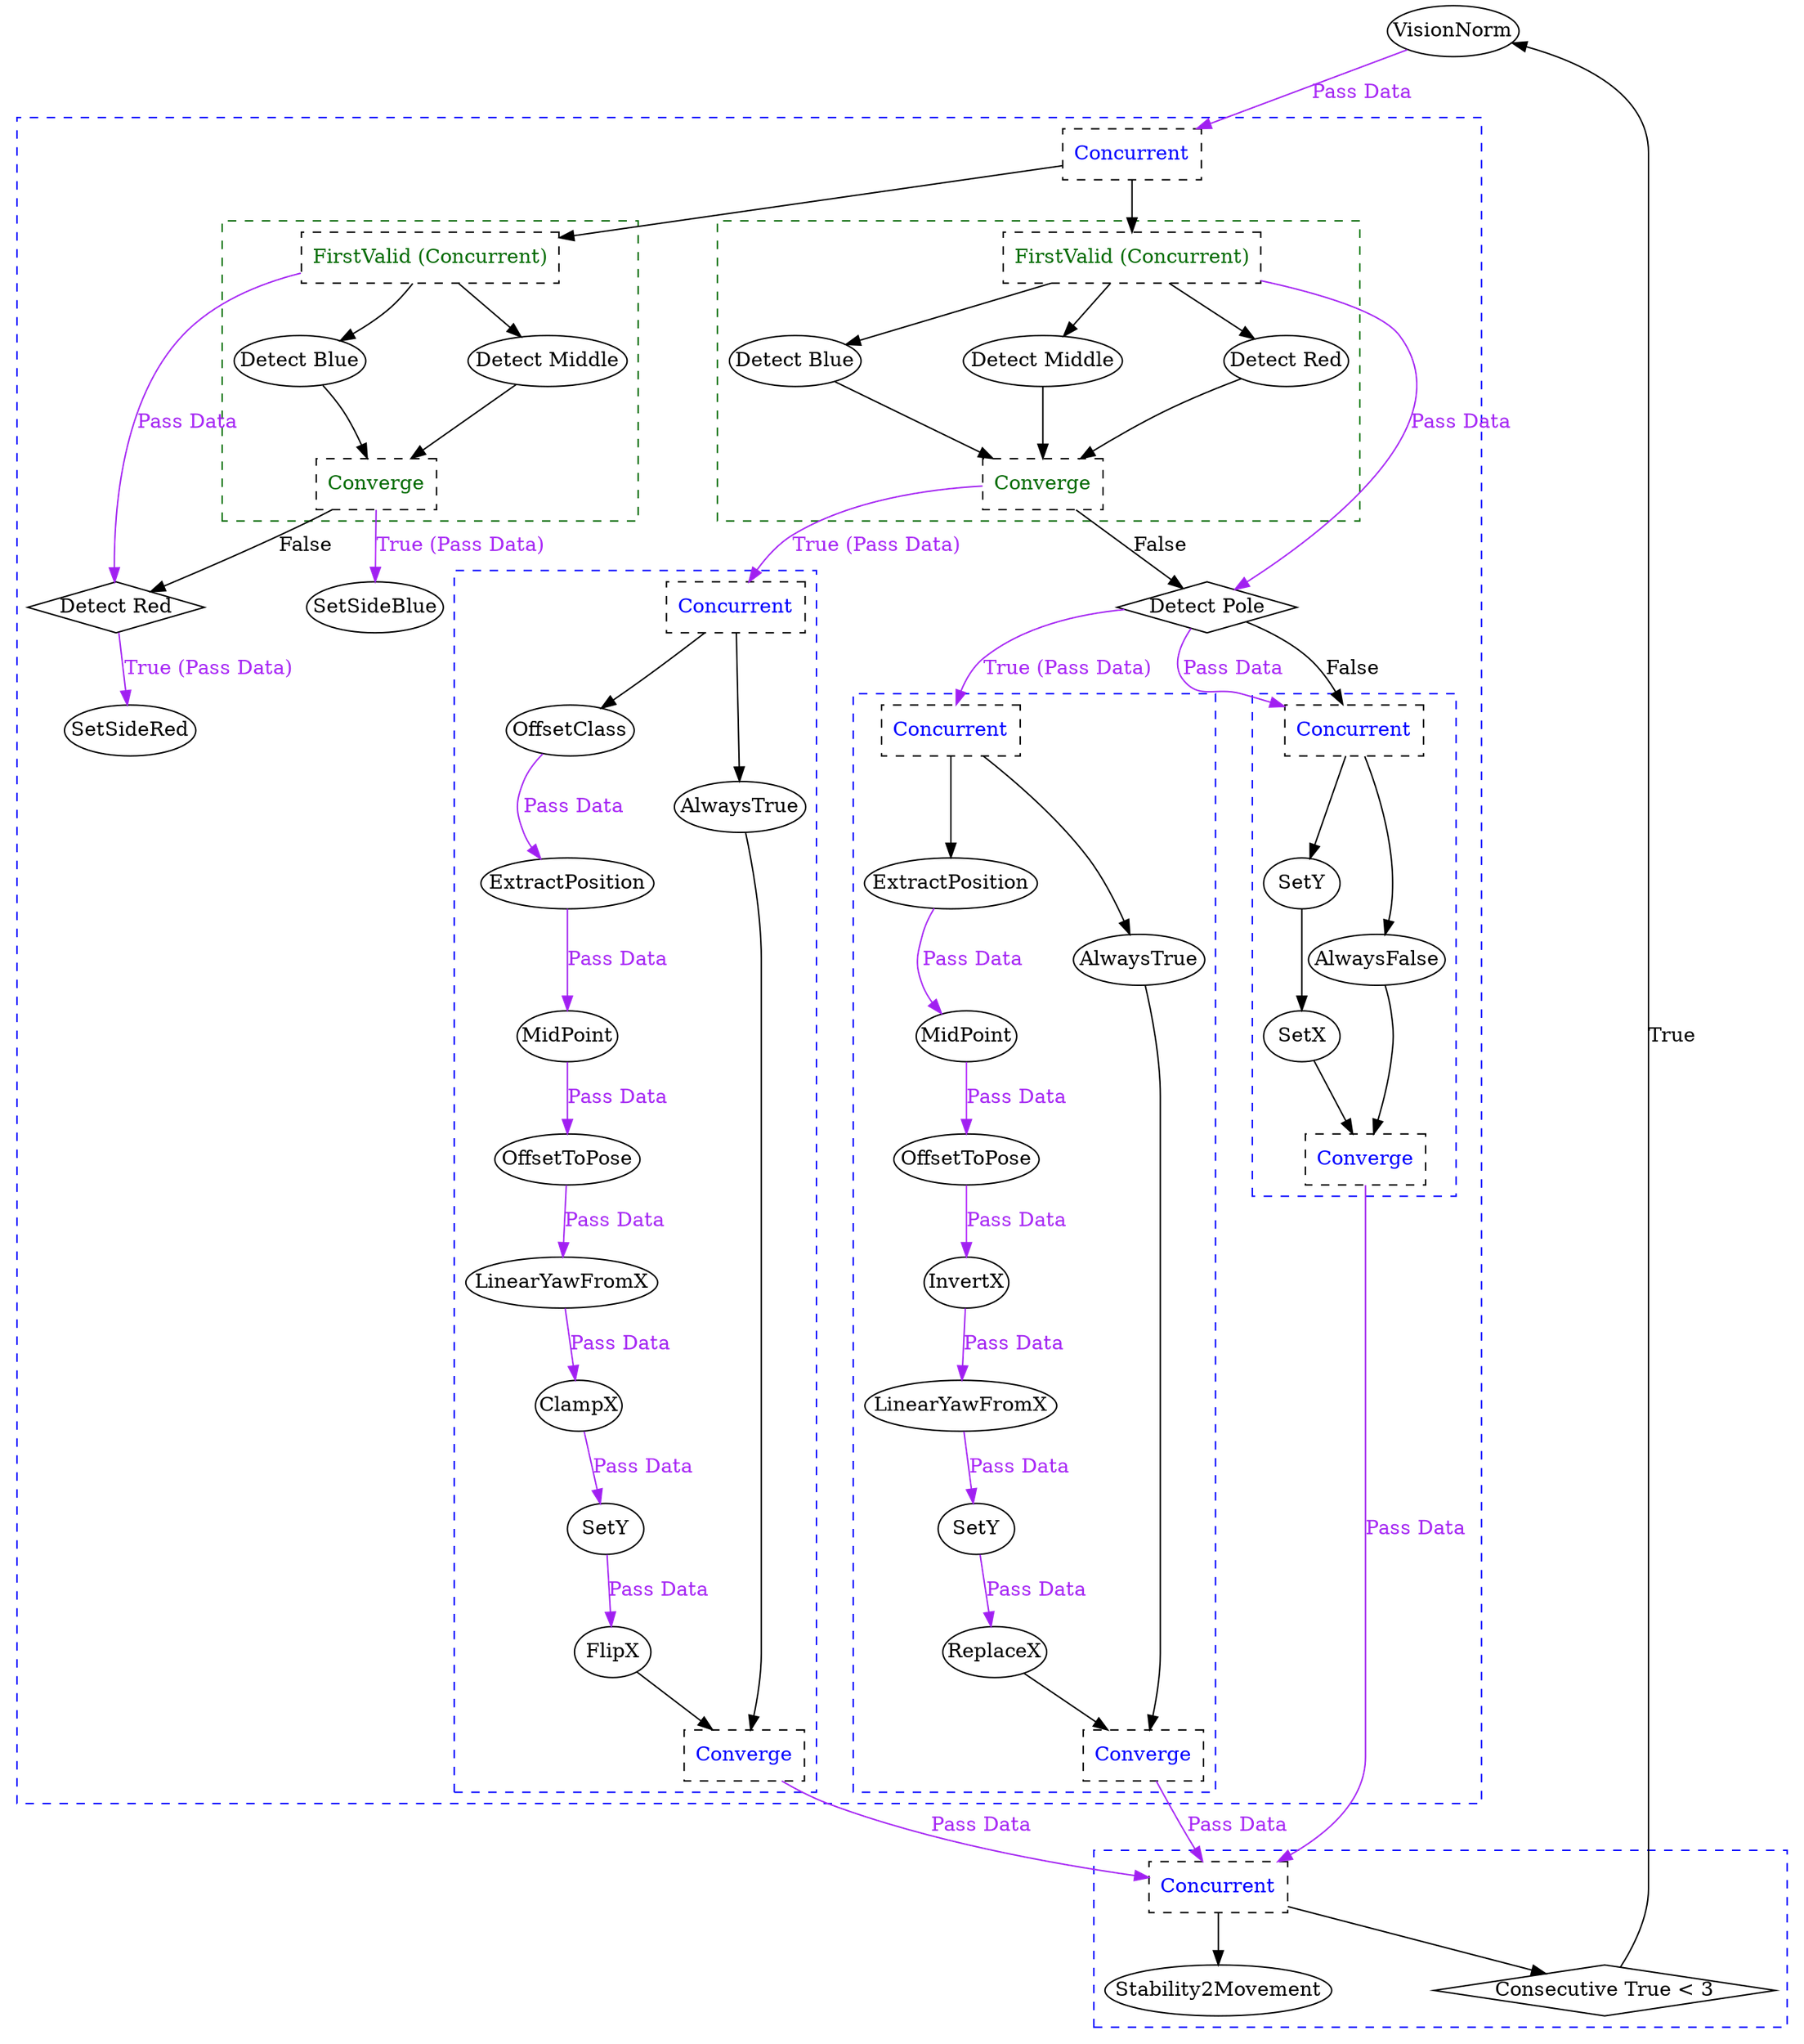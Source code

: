 digraph G {
	splines = true;
	nodesep = 1.0;
	bgcolor = "none"
	"505c808b-de47-47b7-b8ea-79cfd59600a4" [shape = diamond];
	subgraph "cluster_ce4cbfc8-f58f-441b-a793-30d6802208ca" {
		style = dashed;
		color = blue;
		"b911e328-f503-425f-8012-5cf59b187708" [shape = diamond];
		"c28d8f4b-6ac5-47f9-b753-0c4747574f15" [shape = diamond];
		"1fa74e35-16a6-4a77-847a-4d6ce20eb19d" [shape = diamond];
		"a38300b4-99f3-457a-9deb-0ac35eeacedb" [shape = diamond];
		subgraph "cluster_61067c75-3c9e-4716-9d5c-3603bb0e23a9" {
			style = dashed;
			color = darkgreen;
			"33db183a-3135-427a-aeab-7f747cd92684" -> "5debca5a-ed16-4ccd-8280-099bed9ddfd4";
			"33db183a-3135-427a-aeab-7f747cd92684" -> "3d47d45a-4afb-4aa4-9b5e-52f0d4569036";
			"5debca5a-ed16-4ccd-8280-099bed9ddfd4" -> "c28d8f4b-6ac5-47f9-b753-0c4747574f15";
			"3d47d45a-4afb-4aa4-9b5e-52f0d4569036" -> "c28d8f4b-6ac5-47f9-b753-0c4747574f15";
			"33db183a-3135-427a-aeab-7f747cd92684" [label = "FirstValid (Concurrent)", shape = box, fontcolor = darkgreen, style = dashed];
			"5debca5a-ed16-4ccd-8280-099bed9ddfd4" [label = "Detect Blue", margin = 0];
			"3d47d45a-4afb-4aa4-9b5e-52f0d4569036" [label = "Detect Middle", margin = 0];
			"c28d8f4b-6ac5-47f9-b753-0c4747574f15" [label = "Converge", shape = box, fontcolor = darkgreen, style = dashed];
		}
		
		subgraph "cluster_b9d7266b-7543-46b4-a015-fccb1db27c25" {
			style = dashed;
			color = blue;
			"bae0dc38-50a6-485c-a8aa-55a103bb5b08" -> "905ed1fd-84d1-4ab6-a3a5-30ce70c31ed2" [color = purple, fontcolor = purple, label = "Pass Data"];
			"a167365f-f2ab-486f-a119-27beee6c9257" -> "bae0dc38-50a6-485c-a8aa-55a103bb5b08" [color = purple, fontcolor = purple, label = "Pass Data"];
			"8fc88d44-62f6-4047-933f-c41dceb4dfe7" -> "a167365f-f2ab-486f-a119-27beee6c9257" [color = purple, fontcolor = purple, label = "Pass Data"];
			"c4b5d1ef-39f6-42e6-b7ad-7519e26c88d7" -> "8fc88d44-62f6-4047-933f-c41dceb4dfe7" [color = purple, fontcolor = purple, label = "Pass Data"];
			"1f6b1b81-7695-47e4-8a68-217af08db858" -> "c4b5d1ef-39f6-42e6-b7ad-7519e26c88d7" [color = purple, fontcolor = purple, label = "Pass Data"];
			"866e5675-d683-4625-84e0-7267c0990293" -> "1f6b1b81-7695-47e4-8a68-217af08db858" [color = purple, fontcolor = purple, label = "Pass Data"];
			"bd3eee54-6b6b-4f03-abb6-62c60c9b520a" -> "866e5675-d683-4625-84e0-7267c0990293" [color = purple, fontcolor = purple, label = "Pass Data"];
			"c2e553cd-4432-4a19-9c6d-4d078a7d5eab" -> "bd3eee54-6b6b-4f03-abb6-62c60c9b520a";
			"c2e553cd-4432-4a19-9c6d-4d078a7d5eab" -> "4c5131d0-5d7a-4c98-8a46-b13a65e9dac2";
			"905ed1fd-84d1-4ab6-a3a5-30ce70c31ed2" -> "0a35e5db-b700-4218-b530-290d40f2789d";
			"4c5131d0-5d7a-4c98-8a46-b13a65e9dac2" -> "0a35e5db-b700-4218-b530-290d40f2789d";
			"c2e553cd-4432-4a19-9c6d-4d078a7d5eab" [label = "Concurrent", shape = box, fontcolor = blue, style = dashed];
			"bd3eee54-6b6b-4f03-abb6-62c60c9b520a" [label = "OffsetClass", margin = 0];
			"866e5675-d683-4625-84e0-7267c0990293" [label = "ExtractPosition", margin = 0];
			"1f6b1b81-7695-47e4-8a68-217af08db858" [label = "MidPoint", margin = 0];
			"c4b5d1ef-39f6-42e6-b7ad-7519e26c88d7" [label = "OffsetToPose", margin = 0];
			"8fc88d44-62f6-4047-933f-c41dceb4dfe7" [label = "LinearYawFromX", margin = 0];
			"a167365f-f2ab-486f-a119-27beee6c9257" [label = "ClampX", margin = 0];
			"bae0dc38-50a6-485c-a8aa-55a103bb5b08" [label = "SetY", margin = 0];
			"905ed1fd-84d1-4ab6-a3a5-30ce70c31ed2" [label = "FlipX", margin = 0];
			"4c5131d0-5d7a-4c98-8a46-b13a65e9dac2" [label = "AlwaysTrue", margin = 0];
			"0a35e5db-b700-4218-b530-290d40f2789d" [label = "Converge", shape = box, fontcolor = blue, style = dashed];
		}
		
		subgraph "cluster_11c267c5-8773-4d46-9314-0f1ef282d0f7" {
			style = dashed;
			color = blue;
			"c1fba5a4-58ba-4adf-affc-4dd6c5f41c27" -> "a225cfcc-ec5f-4732-96c0-efbd5f3bb719" [color = purple, fontcolor = purple, label = "Pass Data"];
			"293cc6d3-7911-4538-9f95-b177b8c43ca4" -> "c1fba5a4-58ba-4adf-affc-4dd6c5f41c27" [color = purple, fontcolor = purple, label = "Pass Data"];
			"3b1c979e-7693-4ce7-a337-167eff9bd15b" -> "293cc6d3-7911-4538-9f95-b177b8c43ca4" [color = purple, fontcolor = purple, label = "Pass Data"];
			"223949ad-cd72-4d40-a5a4-98cec167625e" -> "3b1c979e-7693-4ce7-a337-167eff9bd15b" [color = purple, fontcolor = purple, label = "Pass Data"];
			"f3543b97-cab7-4ef9-ad51-db0dcb664611" -> "223949ad-cd72-4d40-a5a4-98cec167625e" [color = purple, fontcolor = purple, label = "Pass Data"];
			"a04495a4-21bc-4826-8470-a28176dce62f" -> "f3543b97-cab7-4ef9-ad51-db0dcb664611" [color = purple, fontcolor = purple, label = "Pass Data"];
			"f1216ff9-a51e-44d6-96d9-41fc156fc3bc" -> "a04495a4-21bc-4826-8470-a28176dce62f";
			"f1216ff9-a51e-44d6-96d9-41fc156fc3bc" -> "c39cec3c-bc61-4501-9db5-b82320380eef";
			"a225cfcc-ec5f-4732-96c0-efbd5f3bb719" -> "1f6c242d-4202-447f-9d52-6f0749abbcb4";
			"c39cec3c-bc61-4501-9db5-b82320380eef" -> "1f6c242d-4202-447f-9d52-6f0749abbcb4";
			"f1216ff9-a51e-44d6-96d9-41fc156fc3bc" [label = "Concurrent", shape = box, fontcolor = blue, style = dashed];
			"a04495a4-21bc-4826-8470-a28176dce62f" [label = "ExtractPosition", margin = 0];
			"f3543b97-cab7-4ef9-ad51-db0dcb664611" [label = "MidPoint", margin = 0];
			"223949ad-cd72-4d40-a5a4-98cec167625e" [label = "OffsetToPose", margin = 0];
			"3b1c979e-7693-4ce7-a337-167eff9bd15b" [label = "InvertX", margin = 0];
			"293cc6d3-7911-4538-9f95-b177b8c43ca4" [label = "LinearYawFromX", margin = 0];
			"c1fba5a4-58ba-4adf-affc-4dd6c5f41c27" [label = "SetY", margin = 0];
			"a225cfcc-ec5f-4732-96c0-efbd5f3bb719" [label = "ReplaceX", margin = 0];
			"c39cec3c-bc61-4501-9db5-b82320380eef" [label = "AlwaysTrue", margin = 0];
			"1f6c242d-4202-447f-9d52-6f0749abbcb4" [label = "Converge", shape = box, fontcolor = blue, style = dashed];
		}
		
		subgraph "cluster_d593ca10-ec46-432d-82ab-faac7a9a878c" {
			style = dashed;
			color = blue;
			"9a0b5dcc-1e98-4f80-81c2-3805e1f47267" -> "5ab36ef5-c697-464c-9486-913ace6e2901" ;
			"265e89f6-28c5-465f-927c-e1de78d36b25" -> "9a0b5dcc-1e98-4f80-81c2-3805e1f47267";
			"265e89f6-28c5-465f-927c-e1de78d36b25" -> "19af14cd-09f6-41d9-b2b0-59709f367bab";
			"5ab36ef5-c697-464c-9486-913ace6e2901" -> "bef7c1fd-698a-455a-a6e6-7a343fe5fac0";
			"19af14cd-09f6-41d9-b2b0-59709f367bab" -> "bef7c1fd-698a-455a-a6e6-7a343fe5fac0";
			"265e89f6-28c5-465f-927c-e1de78d36b25" [label = "Concurrent", shape = box, fontcolor = blue, style = dashed];
			"9a0b5dcc-1e98-4f80-81c2-3805e1f47267" [label = "SetY", margin = 0];
			"5ab36ef5-c697-464c-9486-913ace6e2901" [label = "SetX", margin = 0];
			"19af14cd-09f6-41d9-b2b0-59709f367bab" [label = "AlwaysFalse", margin = 0];
			"bef7c1fd-698a-455a-a6e6-7a343fe5fac0" [label = "Converge", shape = box, fontcolor = blue, style = dashed];
		}
		
		subgraph "cluster_32314942-a0fe-4fb5-92be-fabbbeb532b5" {
			style = dashed;
			color = darkgreen;
			"bec91bf4-dc75-4e88-810d-8bf12fffc091" -> "eb4e7be7-e0d7-40f9-87dd-d01fd849659b";
			"bec91bf4-dc75-4e88-810d-8bf12fffc091" -> "eb936045-2daf-4c4a-8147-0c1cd8c19745";
			"bec91bf4-dc75-4e88-810d-8bf12fffc091" -> "f12b3e10-0dd7-4b62-a79c-a4ca31c7910d";
			"eb4e7be7-e0d7-40f9-87dd-d01fd849659b" -> "a38300b4-99f3-457a-9deb-0ac35eeacedb";
			"eb936045-2daf-4c4a-8147-0c1cd8c19745" -> "a38300b4-99f3-457a-9deb-0ac35eeacedb";
			"f12b3e10-0dd7-4b62-a79c-a4ca31c7910d" -> "a38300b4-99f3-457a-9deb-0ac35eeacedb";
			"bec91bf4-dc75-4e88-810d-8bf12fffc091" [label = "FirstValid (Concurrent)", shape = box, fontcolor = darkgreen, style = dashed];
			"eb4e7be7-e0d7-40f9-87dd-d01fd849659b" [label = "Detect Blue", margin = 0];
			"eb936045-2daf-4c4a-8147-0c1cd8c19745" [label = "Detect Middle", margin = 0];
			"f12b3e10-0dd7-4b62-a79c-a4ca31c7910d" [label = "Detect Red", margin = 0];
			"a38300b4-99f3-457a-9deb-0ac35eeacedb" [label = "Converge", shape = box, fontcolor = darkgreen, style = dashed];
		}
		
		"b911e328-f503-425f-8012-5cf59b187708" -> "3b088c02-78cd-49f5-9d3d-925e74b56db0" [color = purple, fontcolor = purple, label = "True (Pass Data)"];
		"c28d8f4b-6ac5-47f9-b753-0c4747574f15" -> "871cbb88-5f05-4bcd-a2a6-6732e377edbd" [color = purple, fontcolor = purple, label = "True (Pass Data)"];
		"c28d8f4b-6ac5-47f9-b753-0c4747574f15" -> "b911e328-f503-425f-8012-5cf59b187708" [label = "False"];
		"33db183a-3135-427a-aeab-7f747cd92684" -> "b911e328-f503-425f-8012-5cf59b187708" [color = purple, fontcolor = purple, label = "Pass Data"];
		"1fa74e35-16a6-4a77-847a-4d6ce20eb19d" -> "f1216ff9-a51e-44d6-96d9-41fc156fc3bc" [color = purple, fontcolor = purple, label = "True (Pass Data)"];
		"1fa74e35-16a6-4a77-847a-4d6ce20eb19d" -> "265e89f6-28c5-465f-927c-e1de78d36b25" [label = "False"];
		"1fa74e35-16a6-4a77-847a-4d6ce20eb19d" -> "265e89f6-28c5-465f-927c-e1de78d36b25" [color = purple, fontcolor = purple, label = "Pass Data"];
		"a38300b4-99f3-457a-9deb-0ac35eeacedb" -> "c2e553cd-4432-4a19-9c6d-4d078a7d5eab" [color = purple, fontcolor = purple, label = "True (Pass Data)"];
		"a38300b4-99f3-457a-9deb-0ac35eeacedb" -> "1fa74e35-16a6-4a77-847a-4d6ce20eb19d" [label = "False"];
		"bec91bf4-dc75-4e88-810d-8bf12fffc091" -> "1fa74e35-16a6-4a77-847a-4d6ce20eb19d" [color = purple, fontcolor = purple, label = "Pass Data"];
		"bb995f88-9bc2-477d-ade7-1fb61233e47f" -> "33db183a-3135-427a-aeab-7f747cd92684";
		"bb995f88-9bc2-477d-ade7-1fb61233e47f" -> "bec91bf4-dc75-4e88-810d-8bf12fffc091";
		"bb995f88-9bc2-477d-ade7-1fb61233e47f" [label = "Concurrent", shape = box, fontcolor = blue, style = dashed];
		"871cbb88-5f05-4bcd-a2a6-6732e377edbd" [label = "SetSideBlue", margin = 0];
		"3b088c02-78cd-49f5-9d3d-925e74b56db0" [label = "SetSideRed", margin = 0];
		"b911e328-f503-425f-8012-5cf59b187708" [label = "Detect Red", margin = 0];
		"1fa74e35-16a6-4a77-847a-4d6ce20eb19d" [label = "Detect Pole", margin = 0];
	}
	
	subgraph "cluster_24b48776-cfe0-424d-8710-ddad5e06457b" {
		style = dashed;
		color = blue;
		"7e001ae7-72a6-4d41-a056-f945a90d8f2c" -> "4c06086d-f6c1-4103-b591-6da73cab617b";
		"7e001ae7-72a6-4d41-a056-f945a90d8f2c" -> "505c808b-de47-47b7-b8ea-79cfd59600a4";
		"7e001ae7-72a6-4d41-a056-f945a90d8f2c" [label = "Concurrent", shape = box, fontcolor = blue, style = dashed];
		"4c06086d-f6c1-4103-b591-6da73cab617b" [label = "Stability2Movement", margin = 0];
		"505c808b-de47-47b7-b8ea-79cfd59600a4" [label = "Consecutive True < 3", margin = 0];
	}
	
	"0a35e5db-b700-4218-b530-290d40f2789d" -> "7e001ae7-72a6-4d41-a056-f945a90d8f2c" [color = purple, fontcolor = purple, label = "Pass Data"];
	"1f6c242d-4202-447f-9d52-6f0749abbcb4" -> "7e001ae7-72a6-4d41-a056-f945a90d8f2c" [color = purple, fontcolor = purple, label = "Pass Data"];
	"bef7c1fd-698a-455a-a6e6-7a343fe5fac0" -> "7e001ae7-72a6-4d41-a056-f945a90d8f2c" [color = purple, fontcolor = purple, label = "Pass Data"];
	"27b75a54-5831-48f8-b877-b3d334f4d6f0" -> "bb995f88-9bc2-477d-ade7-1fb61233e47f" [color = purple, fontcolor = purple, label = "Pass Data"];
	"505c808b-de47-47b7-b8ea-79cfd59600a4" -> "27b75a54-5831-48f8-b877-b3d334f4d6f0" [label = "True"];
	"27b75a54-5831-48f8-b877-b3d334f4d6f0" [label = "VisionNorm", margin = 0];
}
